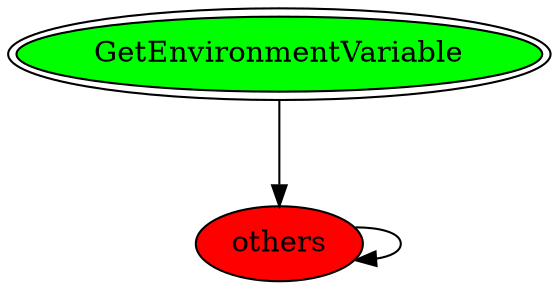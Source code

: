 digraph "./REPORTS/6711/API_PER_CATEGORY/GetEnvironmentVariable.exe_5404_System Information Functions_API_per_Category_Transition_Matrix" {
	GetEnvironmentVariable [label=GetEnvironmentVariable fillcolor=lime peripheries=2 style=filled]
	others [label=others fillcolor=red style=filled]
	GetEnvironmentVariable -> others [label=1.0 fontcolor=white]
	others -> others [label=1.0 fontcolor=white]
}
